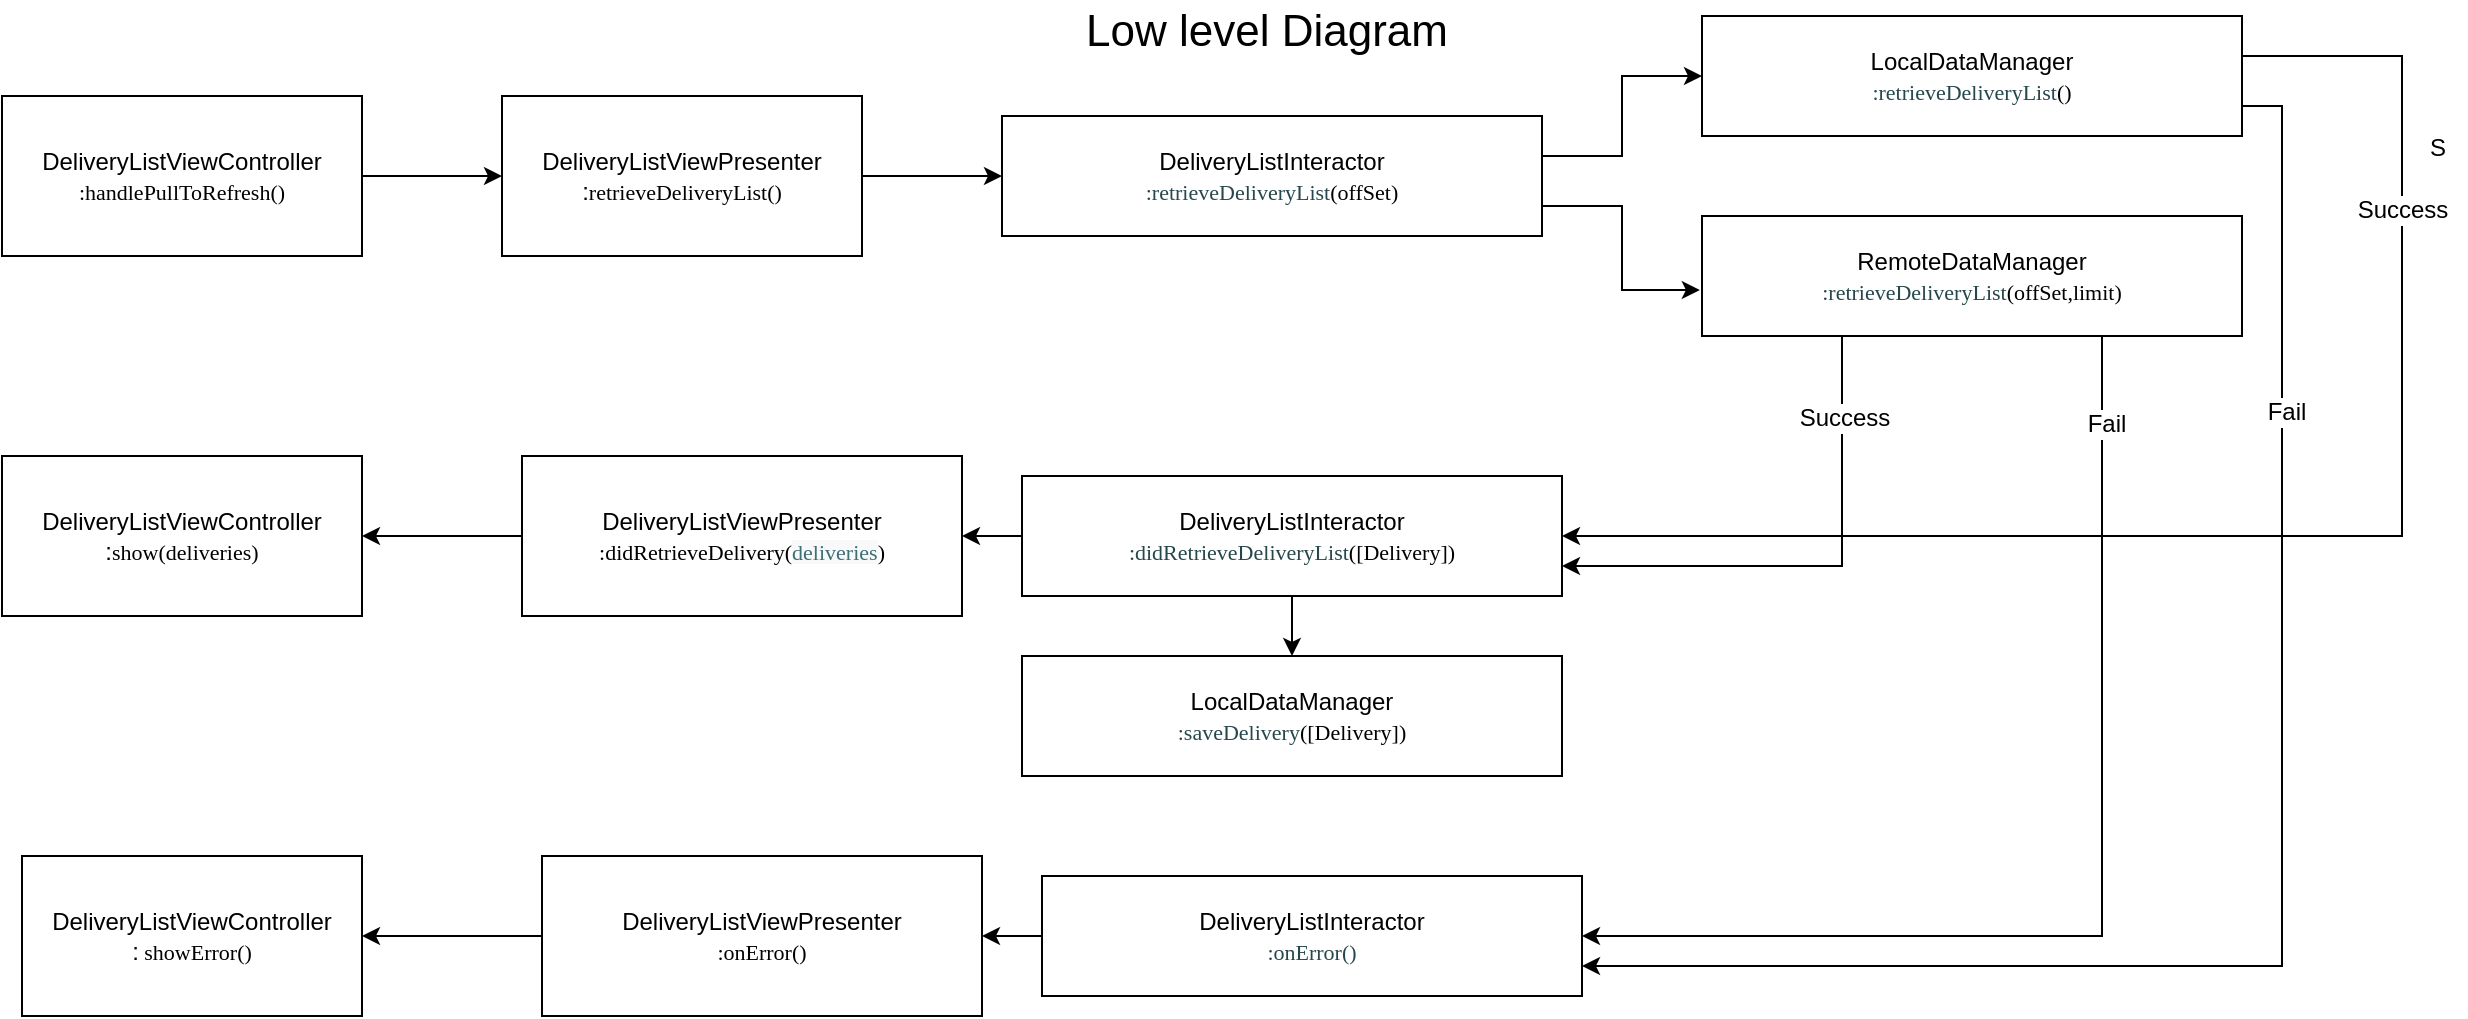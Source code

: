 <mxfile pages="1" version="11.2.4" type="github"><diagram id="bMMf-6BC1ugFYRrJ3qyl" name="Page-1"><mxGraphModel dx="1351" dy="704" grid="1" gridSize="10" guides="1" tooltips="1" connect="1" arrows="1" fold="1" page="1" pageScale="1" pageWidth="1100" pageHeight="850" math="0" shadow="0"><root><mxCell id="0"/><mxCell id="1" parent="0"/><mxCell id="6JWK4gwcD3wxTw32rzw2-3" value="" style="edgeStyle=orthogonalEdgeStyle;rounded=0;orthogonalLoop=1;jettySize=auto;html=1;" edge="1" parent="1" source="6JWK4gwcD3wxTw32rzw2-1" target="6JWK4gwcD3wxTw32rzw2-2"><mxGeometry relative="1" as="geometry"/></mxCell><mxCell id="6JWK4gwcD3wxTw32rzw2-1" value="DeliveryListViewController&lt;br&gt;&lt;span style=&quot;background-color: rgb(255 , 255 , 255) ; font-family: &amp;#34;menlo&amp;#34; ; font-size: 11px&quot;&gt;:handlePullToRefresh()&lt;/span&gt;" style="rounded=0;whiteSpace=wrap;html=1;" vertex="1" parent="1"><mxGeometry x="20" y="60" width="180" height="80" as="geometry"/></mxCell><mxCell id="6JWK4gwcD3wxTw32rzw2-5" value="" style="edgeStyle=orthogonalEdgeStyle;rounded=0;orthogonalLoop=1;jettySize=auto;html=1;" edge="1" parent="1" source="6JWK4gwcD3wxTw32rzw2-2" target="6JWK4gwcD3wxTw32rzw2-4"><mxGeometry relative="1" as="geometry"/></mxCell><mxCell id="6JWK4gwcD3wxTw32rzw2-2" value="DeliveryListViewPresenter&lt;br&gt;:&lt;span style=&quot;background-color: rgb(255 , 255 , 255) ; font-family: &amp;#34;menlo&amp;#34; ; font-size: 11px&quot;&gt;retrieveDeliveryList()&lt;/span&gt;" style="rounded=0;whiteSpace=wrap;html=1;" vertex="1" parent="1"><mxGeometry x="270" y="60" width="180" height="80" as="geometry"/></mxCell><mxCell id="6JWK4gwcD3wxTw32rzw2-10" value="" style="edgeStyle=orthogonalEdgeStyle;rounded=0;orthogonalLoop=1;jettySize=auto;html=1;" edge="1" parent="1" source="6JWK4gwcD3wxTw32rzw2-4" target="6JWK4gwcD3wxTw32rzw2-9"><mxGeometry relative="1" as="geometry"><Array as="points"><mxPoint x="830" y="90"/><mxPoint x="830" y="50"/></Array></mxGeometry></mxCell><mxCell id="6JWK4gwcD3wxTw32rzw2-11" style="edgeStyle=orthogonalEdgeStyle;rounded=0;orthogonalLoop=1;jettySize=auto;html=1;exitX=1;exitY=0.75;exitDx=0;exitDy=0;entryX=-0.004;entryY=0.617;entryDx=0;entryDy=0;entryPerimeter=0;" edge="1" parent="1" source="6JWK4gwcD3wxTw32rzw2-4" target="6JWK4gwcD3wxTw32rzw2-12"><mxGeometry relative="1" as="geometry"><mxPoint x="850" y="230" as="targetPoint"/></mxGeometry></mxCell><mxCell id="6JWK4gwcD3wxTw32rzw2-4" value="DeliveryListInteractor&lt;br&gt;&lt;span style=&quot;background-color: rgb(255 , 255 , 255) ; color: rgb(38 , 71 , 75) ; font-family: &amp;#34;menlo&amp;#34; ; font-size: 11px&quot;&gt;:retrieveDeliveryList&lt;/span&gt;&lt;span class=&quot;s1&quot; style=&quot;font-family: &amp;#34;menlo&amp;#34; ; font-size: 11px&quot;&gt;(offSet)&lt;/span&gt;" style="rounded=0;whiteSpace=wrap;html=1;" vertex="1" parent="1"><mxGeometry x="520" y="70" width="270" height="60" as="geometry"/></mxCell><mxCell id="6JWK4gwcD3wxTw32rzw2-30" style="edgeStyle=orthogonalEdgeStyle;rounded=0;orthogonalLoop=1;jettySize=auto;html=1;entryX=1;entryY=0.5;entryDx=0;entryDy=0;" edge="1" parent="1" source="6JWK4gwcD3wxTw32rzw2-9" target="6JWK4gwcD3wxTw32rzw2-17"><mxGeometry relative="1" as="geometry"><Array as="points"><mxPoint x="1220" y="40"/><mxPoint x="1220" y="280"/></Array></mxGeometry></mxCell><mxCell id="6JWK4gwcD3wxTw32rzw2-35" value="Success" style="text;html=1;resizable=0;points=[];align=center;verticalAlign=middle;labelBackgroundColor=#ffffff;" vertex="1" connectable="0" parent="6JWK4gwcD3wxTw32rzw2-30"><mxGeometry x="-0.576" relative="1" as="geometry"><mxPoint as="offset"/></mxGeometry></mxCell><mxCell id="6JWK4gwcD3wxTw32rzw2-31" style="edgeStyle=orthogonalEdgeStyle;rounded=0;orthogonalLoop=1;jettySize=auto;html=1;exitX=1;exitY=0.75;exitDx=0;exitDy=0;entryX=1;entryY=0.75;entryDx=0;entryDy=0;" edge="1" parent="1" source="6JWK4gwcD3wxTw32rzw2-9" target="6JWK4gwcD3wxTw32rzw2-29"><mxGeometry relative="1" as="geometry"/></mxCell><mxCell id="6JWK4gwcD3wxTw32rzw2-38" value="Fail" style="text;html=1;resizable=0;points=[];align=center;verticalAlign=middle;labelBackgroundColor=#ffffff;" vertex="1" connectable="0" parent="6JWK4gwcD3wxTw32rzw2-31"><mxGeometry x="-0.568" y="2" relative="1" as="geometry"><mxPoint as="offset"/></mxGeometry></mxCell><mxCell id="6JWK4gwcD3wxTw32rzw2-9" value="LocalDataManager&lt;br&gt;&lt;span style=&quot;background-color: rgb(255 , 255 , 255) ; color: rgb(38 , 71 , 75) ; font-family: &amp;#34;menlo&amp;#34; ; font-size: 11px&quot;&gt;:retrieveDeliveryList&lt;/span&gt;&lt;span class=&quot;s1&quot; style=&quot;font-family: &amp;#34;menlo&amp;#34; ; font-size: 11px&quot;&gt;()&lt;/span&gt;" style="rounded=0;whiteSpace=wrap;html=1;" vertex="1" parent="1"><mxGeometry x="870" y="20" width="270" height="60" as="geometry"/></mxCell><mxCell id="6JWK4gwcD3wxTw32rzw2-23" value="" style="edgeStyle=orthogonalEdgeStyle;rounded=0;orthogonalLoop=1;jettySize=auto;html=1;entryX=1;entryY=0.75;entryDx=0;entryDy=0;" edge="1" parent="1" source="6JWK4gwcD3wxTw32rzw2-12" target="6JWK4gwcD3wxTw32rzw2-17"><mxGeometry relative="1" as="geometry"><mxPoint x="1005" y="290" as="targetPoint"/><Array as="points"><mxPoint x="940" y="295"/></Array></mxGeometry></mxCell><mxCell id="6JWK4gwcD3wxTw32rzw2-36" value="Success" style="text;html=1;resizable=0;points=[];align=center;verticalAlign=middle;labelBackgroundColor=#ffffff;" vertex="1" connectable="0" parent="6JWK4gwcD3wxTw32rzw2-23"><mxGeometry x="-0.678" y="1" relative="1" as="geometry"><mxPoint as="offset"/></mxGeometry></mxCell><mxCell id="6JWK4gwcD3wxTw32rzw2-24" style="edgeStyle=orthogonalEdgeStyle;rounded=0;orthogonalLoop=1;jettySize=auto;html=1;entryX=1;entryY=0.5;entryDx=0;entryDy=0;" edge="1" parent="1" source="6JWK4gwcD3wxTw32rzw2-12" target="6JWK4gwcD3wxTw32rzw2-29"><mxGeometry relative="1" as="geometry"><mxPoint x="1005" y="460" as="targetPoint"/><Array as="points"><mxPoint x="1070" y="480"/></Array></mxGeometry></mxCell><mxCell id="6JWK4gwcD3wxTw32rzw2-37" value="Fail" style="text;html=1;resizable=0;points=[];align=center;verticalAlign=middle;labelBackgroundColor=#ffffff;" vertex="1" connectable="0" parent="6JWK4gwcD3wxTw32rzw2-24"><mxGeometry x="-0.843" y="2" relative="1" as="geometry"><mxPoint as="offset"/></mxGeometry></mxCell><mxCell id="6JWK4gwcD3wxTw32rzw2-12" value="RemoteDataManager&lt;br&gt;&lt;span style=&quot;background-color: rgb(255 , 255 , 255) ; color: rgb(38 , 71 , 75) ; font-family: &amp;#34;menlo&amp;#34; ; font-size: 11px&quot;&gt;:retrieveDeliveryList&lt;/span&gt;&lt;span class=&quot;s1&quot; style=&quot;font-family: &amp;#34;menlo&amp;#34; ; font-size: 11px&quot;&gt;(offSet,limit)&lt;/span&gt;" style="rounded=0;whiteSpace=wrap;html=1;" vertex="1" parent="1"><mxGeometry x="870" y="120" width="270" height="60" as="geometry"/></mxCell><mxCell id="6JWK4gwcD3wxTw32rzw2-15" value="DeliveryListViewController&lt;br&gt;:&lt;span style=&quot;font-family: &amp;#34;menlo&amp;#34; ; font-size: 11px ; background-color: rgb(255 , 255 , 255)&quot;&gt;show(deliveries)&lt;/span&gt;" style="rounded=0;whiteSpace=wrap;html=1;" vertex="1" parent="1"><mxGeometry x="20" y="240" width="180" height="80" as="geometry"/></mxCell><mxCell id="6JWK4gwcD3wxTw32rzw2-18" value="" style="edgeStyle=orthogonalEdgeStyle;rounded=0;orthogonalLoop=1;jettySize=auto;html=1;" edge="1" parent="1" source="6JWK4gwcD3wxTw32rzw2-16" target="6JWK4gwcD3wxTw32rzw2-15"><mxGeometry relative="1" as="geometry"/></mxCell><mxCell id="6JWK4gwcD3wxTw32rzw2-16" value="DeliveryListViewPresenter&lt;br&gt;&lt;span style=&quot;background-color: rgb(255 , 255 , 255) ; font-family: &amp;#34;menlo&amp;#34; ; font-size: 11px&quot;&gt;:didRetrieveDelivery(&lt;/span&gt;&lt;span style=&quot;font-family: &amp;#34;menlo&amp;#34; ; font-size: 11px ; background-color: rgb(248 , 249 , 250)&quot;&gt;&lt;font color=&quot;#3f6e74&quot;&gt;deliveries&lt;/font&gt;&lt;/span&gt;&lt;span style=&quot;background-color: rgb(255 , 255 , 255) ; font-family: &amp;#34;menlo&amp;#34; ; font-size: 11px&quot;&gt;)&lt;/span&gt;" style="rounded=0;whiteSpace=wrap;html=1;" vertex="1" parent="1"><mxGeometry x="280" y="240" width="220" height="80" as="geometry"/></mxCell><mxCell id="6JWK4gwcD3wxTw32rzw2-19" value="" style="edgeStyle=orthogonalEdgeStyle;rounded=0;orthogonalLoop=1;jettySize=auto;html=1;" edge="1" parent="1" source="6JWK4gwcD3wxTw32rzw2-17" target="6JWK4gwcD3wxTw32rzw2-16"><mxGeometry relative="1" as="geometry"/></mxCell><mxCell id="6JWK4gwcD3wxTw32rzw2-21" value="" style="edgeStyle=orthogonalEdgeStyle;rounded=0;orthogonalLoop=1;jettySize=auto;html=1;" edge="1" parent="1" source="6JWK4gwcD3wxTw32rzw2-17" target="6JWK4gwcD3wxTw32rzw2-20"><mxGeometry relative="1" as="geometry"/></mxCell><mxCell id="6JWK4gwcD3wxTw32rzw2-17" value="DeliveryListInteractor&lt;br&gt;&lt;span style=&quot;background-color: rgb(255 , 255 , 255) ; color: rgb(38 , 71 , 75) ; font-family: &amp;#34;menlo&amp;#34; ; font-size: 11px&quot;&gt;:didRetrieveDeliveryList&lt;/span&gt;&lt;span class=&quot;s1&quot; style=&quot;font-family: &amp;#34;menlo&amp;#34; ; font-size: 11px&quot;&gt;([Delivery])&lt;/span&gt;" style="rounded=0;whiteSpace=wrap;html=1;" vertex="1" parent="1"><mxGeometry x="530" y="250" width="270" height="60" as="geometry"/></mxCell><mxCell id="6JWK4gwcD3wxTw32rzw2-20" value="LocalDataManager&lt;br&gt;&lt;span style=&quot;background-color: rgb(255 , 255 , 255) ; color: rgb(38 , 71 , 75) ; font-family: &amp;#34;menlo&amp;#34; ; font-size: 11px&quot;&gt;:saveDelivery&lt;/span&gt;&lt;span class=&quot;s1&quot; style=&quot;font-family: &amp;#34;menlo&amp;#34; ; font-size: 11px&quot;&gt;([Delivery])&lt;/span&gt;" style="rounded=0;whiteSpace=wrap;html=1;" vertex="1" parent="1"><mxGeometry x="530" y="340" width="270" height="60" as="geometry"/></mxCell><mxCell id="6JWK4gwcD3wxTw32rzw2-25" value="DeliveryListViewController&lt;br&gt;:&lt;span style=&quot;font-family: &amp;#34;menlo&amp;#34; ; font-size: 11px ; background-color: rgb(255 , 255 , 255)&quot;&gt;&amp;nbsp;showError()&lt;/span&gt;" style="rounded=0;whiteSpace=wrap;html=1;" vertex="1" parent="1"><mxGeometry x="30" y="440" width="170" height="80" as="geometry"/></mxCell><mxCell id="6JWK4gwcD3wxTw32rzw2-26" value="" style="edgeStyle=orthogonalEdgeStyle;rounded=0;orthogonalLoop=1;jettySize=auto;html=1;" edge="1" parent="1" source="6JWK4gwcD3wxTw32rzw2-27" target="6JWK4gwcD3wxTw32rzw2-25"><mxGeometry relative="1" as="geometry"/></mxCell><mxCell id="6JWK4gwcD3wxTw32rzw2-27" value="DeliveryListViewPresenter&lt;br&gt;&lt;span style=&quot;background-color: rgb(255 , 255 , 255) ; font-family: &amp;#34;menlo&amp;#34; ; font-size: 11px&quot;&gt;:onError(&lt;/span&gt;&lt;span style=&quot;background-color: rgb(255 , 255 , 255) ; font-family: &amp;#34;menlo&amp;#34; ; font-size: 11px&quot;&gt;)&lt;/span&gt;" style="rounded=0;whiteSpace=wrap;html=1;" vertex="1" parent="1"><mxGeometry x="290" y="440" width="220" height="80" as="geometry"/></mxCell><mxCell id="6JWK4gwcD3wxTw32rzw2-28" value="" style="edgeStyle=orthogonalEdgeStyle;rounded=0;orthogonalLoop=1;jettySize=auto;html=1;" edge="1" parent="1" source="6JWK4gwcD3wxTw32rzw2-29" target="6JWK4gwcD3wxTw32rzw2-27"><mxGeometry relative="1" as="geometry"/></mxCell><mxCell id="6JWK4gwcD3wxTw32rzw2-29" value="DeliveryListInteractor&lt;br&gt;&lt;span style=&quot;background-color: rgb(255 , 255 , 255) ; color: rgb(38 , 71 , 75) ; font-family: &amp;#34;menlo&amp;#34; ; font-size: 11px&quot;&gt;:onError()&lt;/span&gt;" style="rounded=0;whiteSpace=wrap;html=1;" vertex="1" parent="1"><mxGeometry x="540" y="450" width="270" height="60" as="geometry"/></mxCell><mxCell id="6JWK4gwcD3wxTw32rzw2-34" value="S" style="text;html=1;resizable=0;points=[];autosize=1;align=left;verticalAlign=top;spacingTop=-4;" vertex="1" parent="1"><mxGeometry x="1232" y="76" width="20" height="20" as="geometry"/></mxCell><mxCell id="6JWK4gwcD3wxTw32rzw2-39" value="Low level Diagram" style="text;html=1;resizable=0;points=[];autosize=1;align=left;verticalAlign=top;spacingTop=-4;fontSize=22;" vertex="1" parent="1"><mxGeometry x="560" y="12" width="110" height="20" as="geometry"/></mxCell></root></mxGraphModel></diagram></mxfile>
